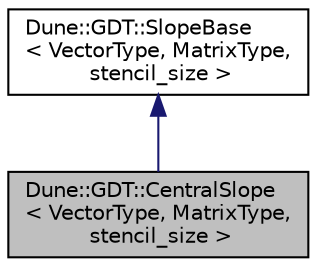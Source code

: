 digraph "Dune::GDT::CentralSlope&lt; VectorType, MatrixType, stencil_size &gt;"
{
  edge [fontname="Helvetica",fontsize="10",labelfontname="Helvetica",labelfontsize="10"];
  node [fontname="Helvetica",fontsize="10",shape=record];
  Node0 [label="Dune::GDT::CentralSlope\l\< VectorType, MatrixType,\l stencil_size \>",height=0.2,width=0.4,color="black", fillcolor="grey75", style="filled", fontcolor="black"];
  Node1 -> Node0 [dir="back",color="midnightblue",fontsize="10",style="solid",fontname="Helvetica"];
  Node1 [label="Dune::GDT::SlopeBase\l\< VectorType, MatrixType,\l stencil_size \>",height=0.2,width=0.4,color="black", fillcolor="white", style="filled",URL="$a02060.html"];
}
